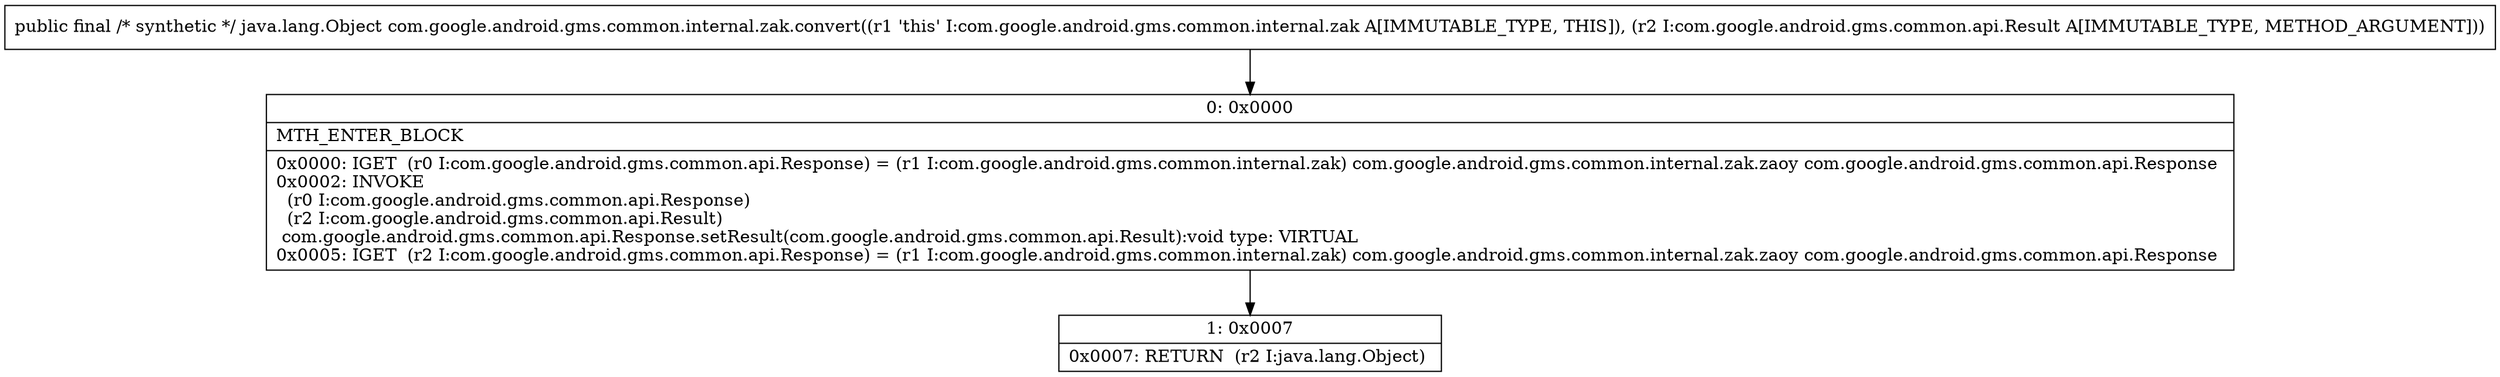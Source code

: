 digraph "CFG forcom.google.android.gms.common.internal.zak.convert(Lcom\/google\/android\/gms\/common\/api\/Result;)Ljava\/lang\/Object;" {
Node_0 [shape=record,label="{0\:\ 0x0000|MTH_ENTER_BLOCK\l|0x0000: IGET  (r0 I:com.google.android.gms.common.api.Response) = (r1 I:com.google.android.gms.common.internal.zak) com.google.android.gms.common.internal.zak.zaoy com.google.android.gms.common.api.Response \l0x0002: INVOKE  \l  (r0 I:com.google.android.gms.common.api.Response)\l  (r2 I:com.google.android.gms.common.api.Result)\l com.google.android.gms.common.api.Response.setResult(com.google.android.gms.common.api.Result):void type: VIRTUAL \l0x0005: IGET  (r2 I:com.google.android.gms.common.api.Response) = (r1 I:com.google.android.gms.common.internal.zak) com.google.android.gms.common.internal.zak.zaoy com.google.android.gms.common.api.Response \l}"];
Node_1 [shape=record,label="{1\:\ 0x0007|0x0007: RETURN  (r2 I:java.lang.Object) \l}"];
MethodNode[shape=record,label="{public final \/* synthetic *\/ java.lang.Object com.google.android.gms.common.internal.zak.convert((r1 'this' I:com.google.android.gms.common.internal.zak A[IMMUTABLE_TYPE, THIS]), (r2 I:com.google.android.gms.common.api.Result A[IMMUTABLE_TYPE, METHOD_ARGUMENT])) }"];
MethodNode -> Node_0;
Node_0 -> Node_1;
}

